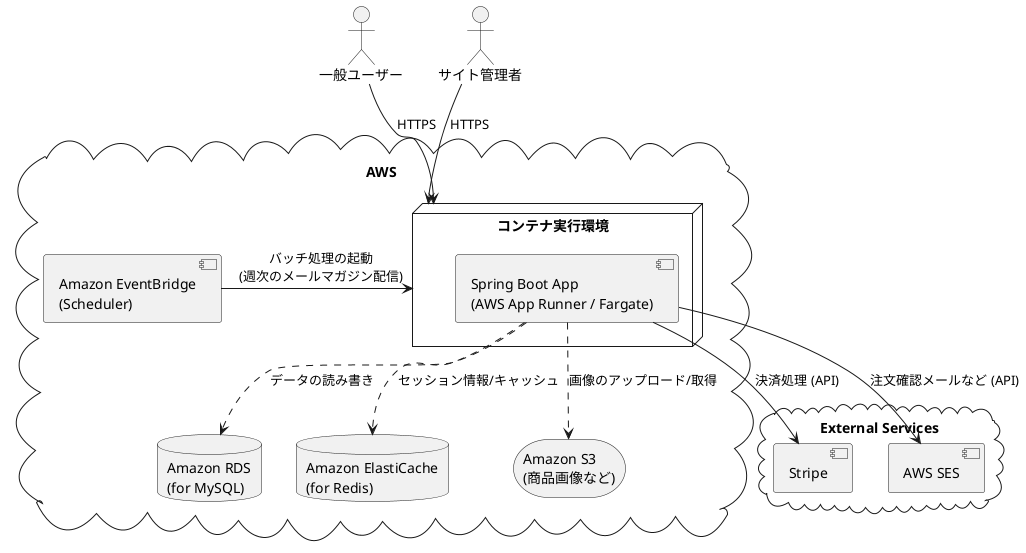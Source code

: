 @startuml EC Site Architecture - Physical

' ====== アクターの定義 ======
actor "一般ユーザー" as user
actor "サイト管理者" as admin

' ====== AWSクラウド環境の定義 ======
cloud "AWS" {
    component "Amazon EventBridge\n(Scheduler)" as scheduler

    node "コンテナ実行環境" as compute {
        component "Spring Boot App\n(AWS App Runner / Fargate)" as backend
    }
    
    database "Amazon RDS\n(for MySQL)" as rds
    database "Amazon ElastiCache\n(for Redis)" as elasticache
    storage "Amazon S3\n(商品画像など)" as s3
}

' ====== 外部サービスの定義 ======
cloud "External Services" {
    component "Stripe" as stripe
    component "AWS SES" as ses
}


' ====== 関係性の定義 ======
user --> compute : "HTTPS"
admin --> compute : "HTTPS"

backend ..> rds : "データの読み書き"
backend ..> elasticache : "セッション情報/キャッシュ"
backend ..> s3 : "画像のアップロード/取得"

backend --> stripe : "決済処理 (API)"
backend --> ses : "注文確認メールなど (API)"

scheduler -> compute : "バッチ処理の起動\n(週次のメールマガジン配信)"


@enduml